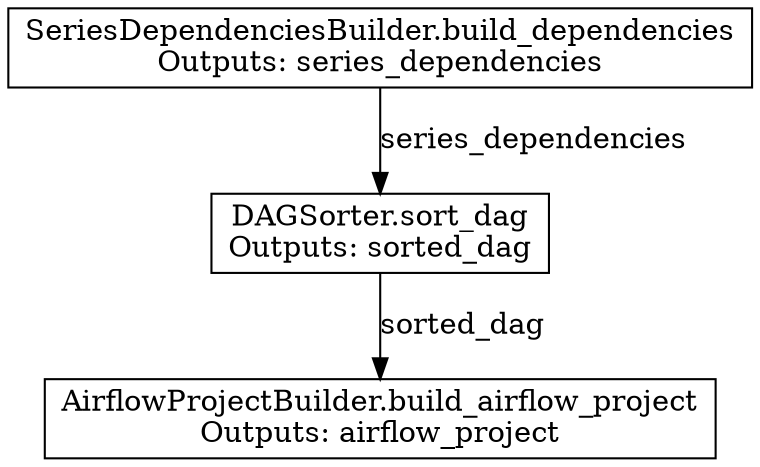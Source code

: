 // pipeline_building
digraph {
	node [shape=box]
	"SeriesDependenciesBuilder.build_dependencies" [label="SeriesDependenciesBuilder.build_dependencies
Outputs: series_dependencies"]
	"DAGSorter.sort_dag" [label="DAGSorter.sort_dag
Outputs: sorted_dag"]
	"AirflowProjectBuilder.build_airflow_project" [label="AirflowProjectBuilder.build_airflow_project
Outputs: airflow_project"]
	"SeriesDependenciesBuilder.build_dependencies" -> "DAGSorter.sort_dag" [label=series_dependencies]
	"DAGSorter.sort_dag" -> "AirflowProjectBuilder.build_airflow_project" [label=sorted_dag]
}
